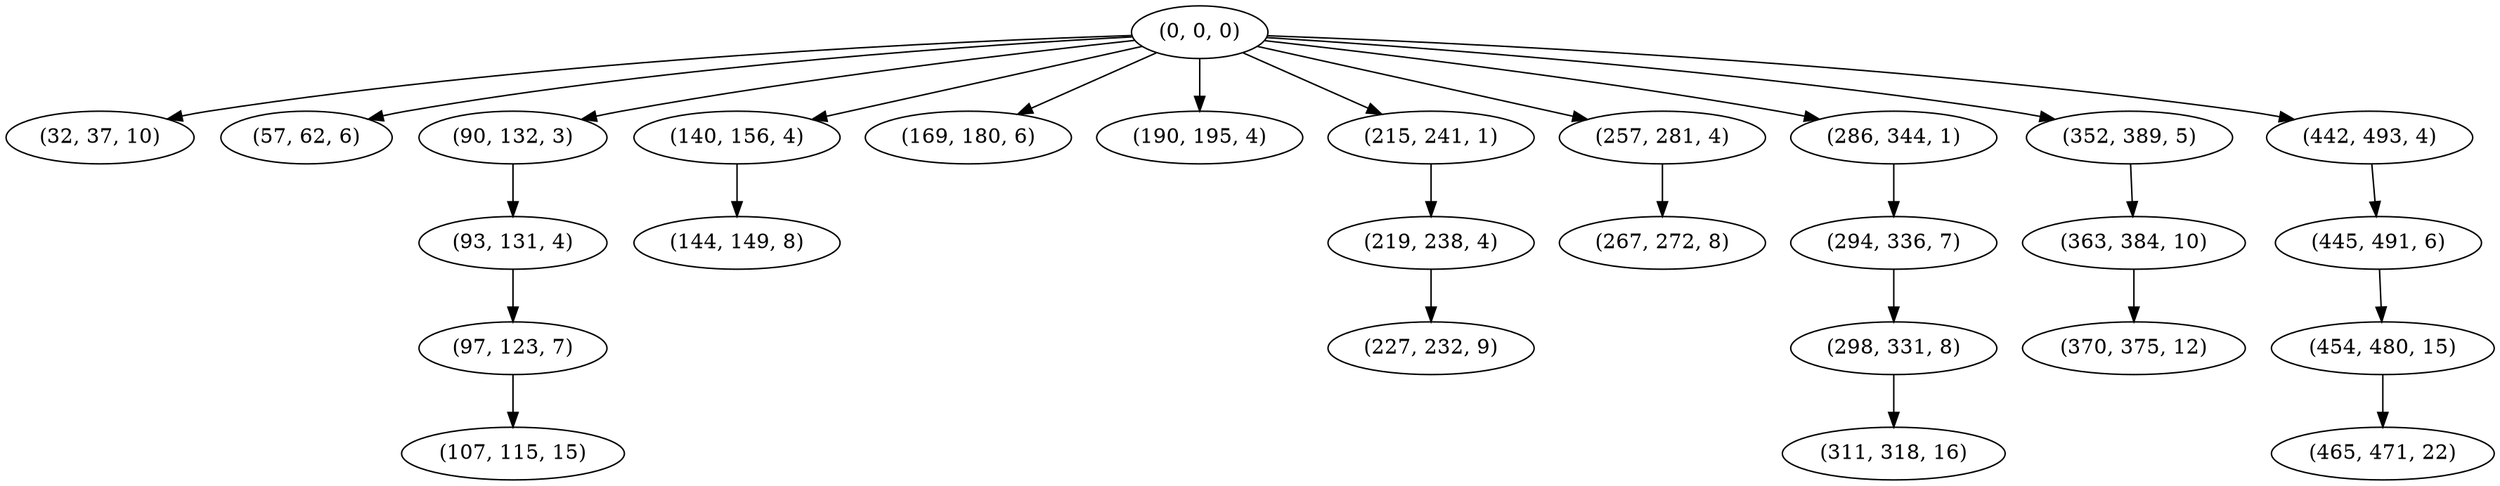 digraph tree {
    "(0, 0, 0)";
    "(32, 37, 10)";
    "(57, 62, 6)";
    "(90, 132, 3)";
    "(93, 131, 4)";
    "(97, 123, 7)";
    "(107, 115, 15)";
    "(140, 156, 4)";
    "(144, 149, 8)";
    "(169, 180, 6)";
    "(190, 195, 4)";
    "(215, 241, 1)";
    "(219, 238, 4)";
    "(227, 232, 9)";
    "(257, 281, 4)";
    "(267, 272, 8)";
    "(286, 344, 1)";
    "(294, 336, 7)";
    "(298, 331, 8)";
    "(311, 318, 16)";
    "(352, 389, 5)";
    "(363, 384, 10)";
    "(370, 375, 12)";
    "(442, 493, 4)";
    "(445, 491, 6)";
    "(454, 480, 15)";
    "(465, 471, 22)";
    "(0, 0, 0)" -> "(32, 37, 10)";
    "(0, 0, 0)" -> "(57, 62, 6)";
    "(0, 0, 0)" -> "(90, 132, 3)";
    "(0, 0, 0)" -> "(140, 156, 4)";
    "(0, 0, 0)" -> "(169, 180, 6)";
    "(0, 0, 0)" -> "(190, 195, 4)";
    "(0, 0, 0)" -> "(215, 241, 1)";
    "(0, 0, 0)" -> "(257, 281, 4)";
    "(0, 0, 0)" -> "(286, 344, 1)";
    "(0, 0, 0)" -> "(352, 389, 5)";
    "(0, 0, 0)" -> "(442, 493, 4)";
    "(90, 132, 3)" -> "(93, 131, 4)";
    "(93, 131, 4)" -> "(97, 123, 7)";
    "(97, 123, 7)" -> "(107, 115, 15)";
    "(140, 156, 4)" -> "(144, 149, 8)";
    "(215, 241, 1)" -> "(219, 238, 4)";
    "(219, 238, 4)" -> "(227, 232, 9)";
    "(257, 281, 4)" -> "(267, 272, 8)";
    "(286, 344, 1)" -> "(294, 336, 7)";
    "(294, 336, 7)" -> "(298, 331, 8)";
    "(298, 331, 8)" -> "(311, 318, 16)";
    "(352, 389, 5)" -> "(363, 384, 10)";
    "(363, 384, 10)" -> "(370, 375, 12)";
    "(442, 493, 4)" -> "(445, 491, 6)";
    "(445, 491, 6)" -> "(454, 480, 15)";
    "(454, 480, 15)" -> "(465, 471, 22)";
}
